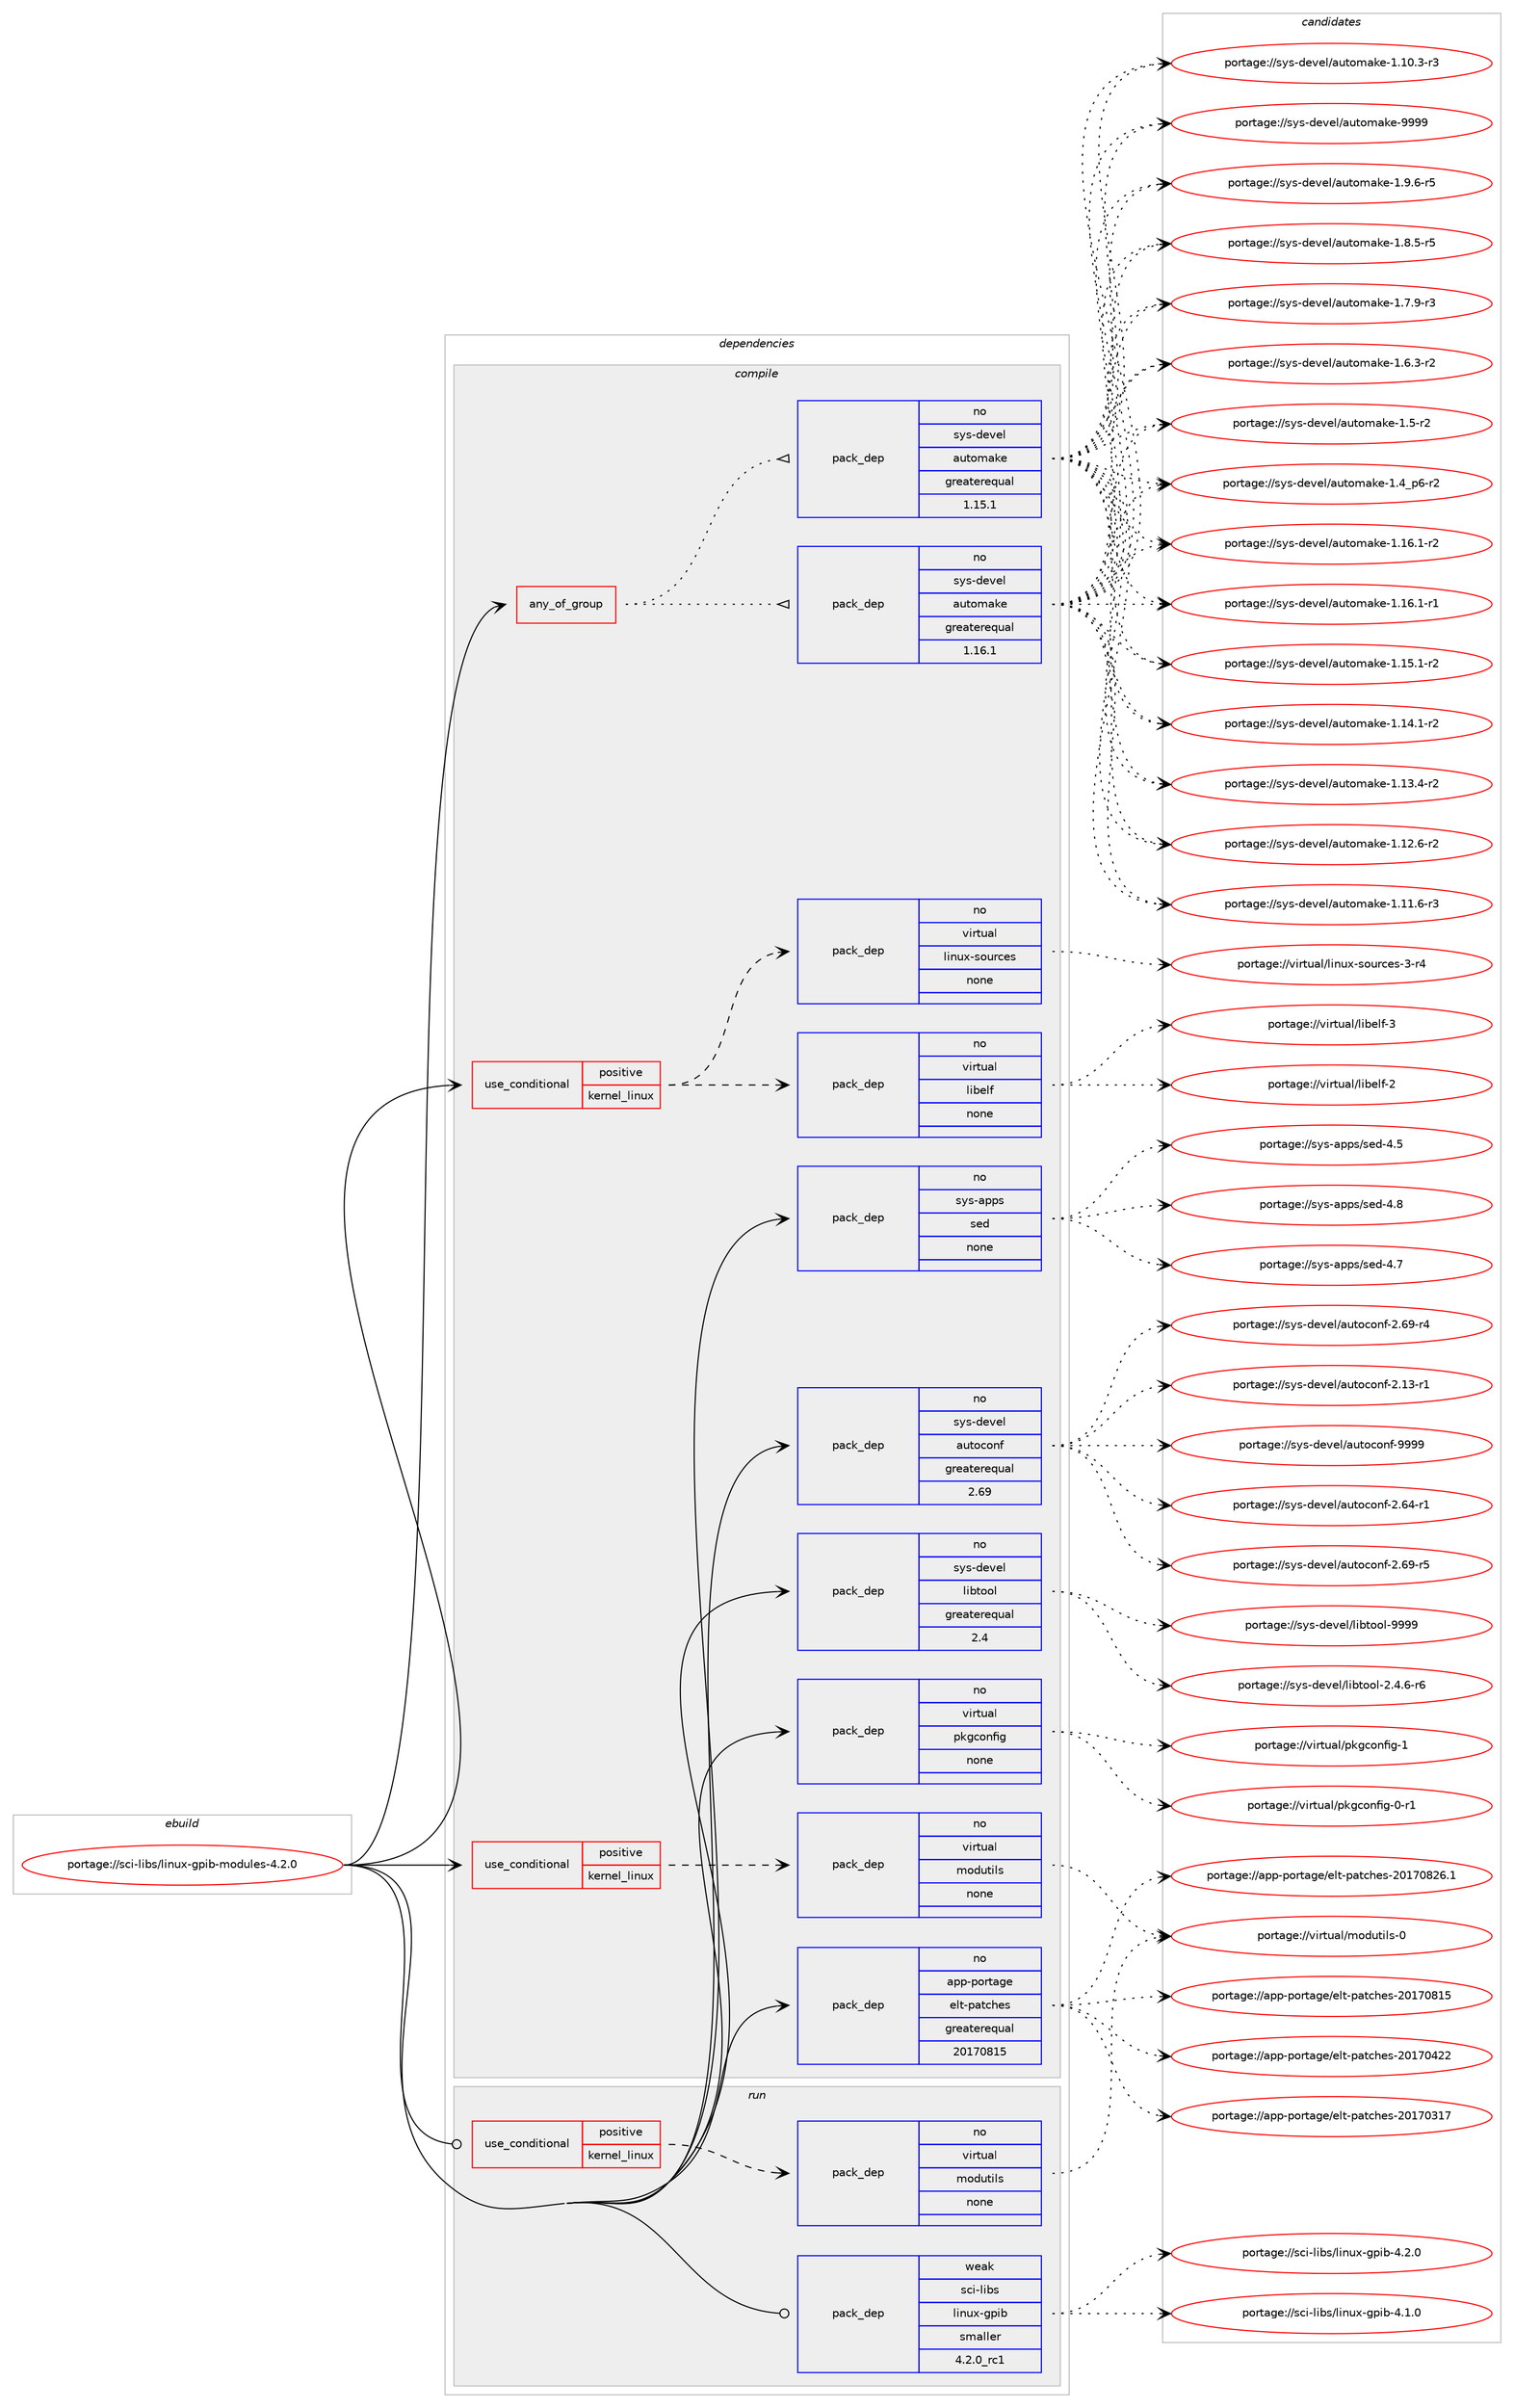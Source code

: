 digraph prolog {

# *************
# Graph options
# *************

newrank=true;
concentrate=true;
compound=true;
graph [rankdir=LR,fontname=Helvetica,fontsize=10,ranksep=1.5];#, ranksep=2.5, nodesep=0.2];
edge  [arrowhead=vee];
node  [fontname=Helvetica,fontsize=10];

# **********
# The ebuild
# **********

subgraph cluster_leftcol {
color=gray;
rank=same;
label=<<i>ebuild</i>>;
id [label="portage://sci-libs/linux-gpib-modules-4.2.0", color=red, width=4, href="../sci-libs/linux-gpib-modules-4.2.0.svg"];
}

# ****************
# The dependencies
# ****************

subgraph cluster_midcol {
color=gray;
label=<<i>dependencies</i>>;
subgraph cluster_compile {
fillcolor="#eeeeee";
style=filled;
label=<<i>compile</i>>;
subgraph any819 {
dependency38395 [label=<<TABLE BORDER="0" CELLBORDER="1" CELLSPACING="0" CELLPADDING="4"><TR><TD CELLPADDING="10">any_of_group</TD></TR></TABLE>>, shape=none, color=red];subgraph pack30570 {
dependency38396 [label=<<TABLE BORDER="0" CELLBORDER="1" CELLSPACING="0" CELLPADDING="4" WIDTH="220"><TR><TD ROWSPAN="6" CELLPADDING="30">pack_dep</TD></TR><TR><TD WIDTH="110">no</TD></TR><TR><TD>sys-devel</TD></TR><TR><TD>automake</TD></TR><TR><TD>greaterequal</TD></TR><TR><TD>1.16.1</TD></TR></TABLE>>, shape=none, color=blue];
}
dependency38395:e -> dependency38396:w [weight=20,style="dotted",arrowhead="oinv"];
subgraph pack30571 {
dependency38397 [label=<<TABLE BORDER="0" CELLBORDER="1" CELLSPACING="0" CELLPADDING="4" WIDTH="220"><TR><TD ROWSPAN="6" CELLPADDING="30">pack_dep</TD></TR><TR><TD WIDTH="110">no</TD></TR><TR><TD>sys-devel</TD></TR><TR><TD>automake</TD></TR><TR><TD>greaterequal</TD></TR><TR><TD>1.15.1</TD></TR></TABLE>>, shape=none, color=blue];
}
dependency38395:e -> dependency38397:w [weight=20,style="dotted",arrowhead="oinv"];
}
id:e -> dependency38395:w [weight=20,style="solid",arrowhead="vee"];
subgraph cond6996 {
dependency38398 [label=<<TABLE BORDER="0" CELLBORDER="1" CELLSPACING="0" CELLPADDING="4"><TR><TD ROWSPAN="3" CELLPADDING="10">use_conditional</TD></TR><TR><TD>positive</TD></TR><TR><TD>kernel_linux</TD></TR></TABLE>>, shape=none, color=red];
subgraph pack30572 {
dependency38399 [label=<<TABLE BORDER="0" CELLBORDER="1" CELLSPACING="0" CELLPADDING="4" WIDTH="220"><TR><TD ROWSPAN="6" CELLPADDING="30">pack_dep</TD></TR><TR><TD WIDTH="110">no</TD></TR><TR><TD>virtual</TD></TR><TR><TD>linux-sources</TD></TR><TR><TD>none</TD></TR><TR><TD></TD></TR></TABLE>>, shape=none, color=blue];
}
dependency38398:e -> dependency38399:w [weight=20,style="dashed",arrowhead="vee"];
subgraph pack30573 {
dependency38400 [label=<<TABLE BORDER="0" CELLBORDER="1" CELLSPACING="0" CELLPADDING="4" WIDTH="220"><TR><TD ROWSPAN="6" CELLPADDING="30">pack_dep</TD></TR><TR><TD WIDTH="110">no</TD></TR><TR><TD>virtual</TD></TR><TR><TD>libelf</TD></TR><TR><TD>none</TD></TR><TR><TD></TD></TR></TABLE>>, shape=none, color=blue];
}
dependency38398:e -> dependency38400:w [weight=20,style="dashed",arrowhead="vee"];
}
id:e -> dependency38398:w [weight=20,style="solid",arrowhead="vee"];
subgraph cond6997 {
dependency38401 [label=<<TABLE BORDER="0" CELLBORDER="1" CELLSPACING="0" CELLPADDING="4"><TR><TD ROWSPAN="3" CELLPADDING="10">use_conditional</TD></TR><TR><TD>positive</TD></TR><TR><TD>kernel_linux</TD></TR></TABLE>>, shape=none, color=red];
subgraph pack30574 {
dependency38402 [label=<<TABLE BORDER="0" CELLBORDER="1" CELLSPACING="0" CELLPADDING="4" WIDTH="220"><TR><TD ROWSPAN="6" CELLPADDING="30">pack_dep</TD></TR><TR><TD WIDTH="110">no</TD></TR><TR><TD>virtual</TD></TR><TR><TD>modutils</TD></TR><TR><TD>none</TD></TR><TR><TD></TD></TR></TABLE>>, shape=none, color=blue];
}
dependency38401:e -> dependency38402:w [weight=20,style="dashed",arrowhead="vee"];
}
id:e -> dependency38401:w [weight=20,style="solid",arrowhead="vee"];
subgraph pack30575 {
dependency38403 [label=<<TABLE BORDER="0" CELLBORDER="1" CELLSPACING="0" CELLPADDING="4" WIDTH="220"><TR><TD ROWSPAN="6" CELLPADDING="30">pack_dep</TD></TR><TR><TD WIDTH="110">no</TD></TR><TR><TD>app-portage</TD></TR><TR><TD>elt-patches</TD></TR><TR><TD>greaterequal</TD></TR><TR><TD>20170815</TD></TR></TABLE>>, shape=none, color=blue];
}
id:e -> dependency38403:w [weight=20,style="solid",arrowhead="vee"];
subgraph pack30576 {
dependency38404 [label=<<TABLE BORDER="0" CELLBORDER="1" CELLSPACING="0" CELLPADDING="4" WIDTH="220"><TR><TD ROWSPAN="6" CELLPADDING="30">pack_dep</TD></TR><TR><TD WIDTH="110">no</TD></TR><TR><TD>sys-apps</TD></TR><TR><TD>sed</TD></TR><TR><TD>none</TD></TR><TR><TD></TD></TR></TABLE>>, shape=none, color=blue];
}
id:e -> dependency38404:w [weight=20,style="solid",arrowhead="vee"];
subgraph pack30577 {
dependency38405 [label=<<TABLE BORDER="0" CELLBORDER="1" CELLSPACING="0" CELLPADDING="4" WIDTH="220"><TR><TD ROWSPAN="6" CELLPADDING="30">pack_dep</TD></TR><TR><TD WIDTH="110">no</TD></TR><TR><TD>sys-devel</TD></TR><TR><TD>autoconf</TD></TR><TR><TD>greaterequal</TD></TR><TR><TD>2.69</TD></TR></TABLE>>, shape=none, color=blue];
}
id:e -> dependency38405:w [weight=20,style="solid",arrowhead="vee"];
subgraph pack30578 {
dependency38406 [label=<<TABLE BORDER="0" CELLBORDER="1" CELLSPACING="0" CELLPADDING="4" WIDTH="220"><TR><TD ROWSPAN="6" CELLPADDING="30">pack_dep</TD></TR><TR><TD WIDTH="110">no</TD></TR><TR><TD>sys-devel</TD></TR><TR><TD>libtool</TD></TR><TR><TD>greaterequal</TD></TR><TR><TD>2.4</TD></TR></TABLE>>, shape=none, color=blue];
}
id:e -> dependency38406:w [weight=20,style="solid",arrowhead="vee"];
subgraph pack30579 {
dependency38407 [label=<<TABLE BORDER="0" CELLBORDER="1" CELLSPACING="0" CELLPADDING="4" WIDTH="220"><TR><TD ROWSPAN="6" CELLPADDING="30">pack_dep</TD></TR><TR><TD WIDTH="110">no</TD></TR><TR><TD>virtual</TD></TR><TR><TD>pkgconfig</TD></TR><TR><TD>none</TD></TR><TR><TD></TD></TR></TABLE>>, shape=none, color=blue];
}
id:e -> dependency38407:w [weight=20,style="solid",arrowhead="vee"];
}
subgraph cluster_compileandrun {
fillcolor="#eeeeee";
style=filled;
label=<<i>compile and run</i>>;
}
subgraph cluster_run {
fillcolor="#eeeeee";
style=filled;
label=<<i>run</i>>;
subgraph cond6998 {
dependency38408 [label=<<TABLE BORDER="0" CELLBORDER="1" CELLSPACING="0" CELLPADDING="4"><TR><TD ROWSPAN="3" CELLPADDING="10">use_conditional</TD></TR><TR><TD>positive</TD></TR><TR><TD>kernel_linux</TD></TR></TABLE>>, shape=none, color=red];
subgraph pack30580 {
dependency38409 [label=<<TABLE BORDER="0" CELLBORDER="1" CELLSPACING="0" CELLPADDING="4" WIDTH="220"><TR><TD ROWSPAN="6" CELLPADDING="30">pack_dep</TD></TR><TR><TD WIDTH="110">no</TD></TR><TR><TD>virtual</TD></TR><TR><TD>modutils</TD></TR><TR><TD>none</TD></TR><TR><TD></TD></TR></TABLE>>, shape=none, color=blue];
}
dependency38408:e -> dependency38409:w [weight=20,style="dashed",arrowhead="vee"];
}
id:e -> dependency38408:w [weight=20,style="solid",arrowhead="odot"];
subgraph pack30581 {
dependency38410 [label=<<TABLE BORDER="0" CELLBORDER="1" CELLSPACING="0" CELLPADDING="4" WIDTH="220"><TR><TD ROWSPAN="6" CELLPADDING="30">pack_dep</TD></TR><TR><TD WIDTH="110">weak</TD></TR><TR><TD>sci-libs</TD></TR><TR><TD>linux-gpib</TD></TR><TR><TD>smaller</TD></TR><TR><TD>4.2.0_rc1</TD></TR></TABLE>>, shape=none, color=blue];
}
id:e -> dependency38410:w [weight=20,style="solid",arrowhead="odot"];
}
}

# **************
# The candidates
# **************

subgraph cluster_choices {
rank=same;
color=gray;
label=<<i>candidates</i>>;

subgraph choice30570 {
color=black;
nodesep=1;
choice115121115451001011181011084797117116111109971071014557575757 [label="portage://sys-devel/automake-9999", color=red, width=4,href="../sys-devel/automake-9999.svg"];
choice115121115451001011181011084797117116111109971071014549465746544511453 [label="portage://sys-devel/automake-1.9.6-r5", color=red, width=4,href="../sys-devel/automake-1.9.6-r5.svg"];
choice115121115451001011181011084797117116111109971071014549465646534511453 [label="portage://sys-devel/automake-1.8.5-r5", color=red, width=4,href="../sys-devel/automake-1.8.5-r5.svg"];
choice115121115451001011181011084797117116111109971071014549465546574511451 [label="portage://sys-devel/automake-1.7.9-r3", color=red, width=4,href="../sys-devel/automake-1.7.9-r3.svg"];
choice115121115451001011181011084797117116111109971071014549465446514511450 [label="portage://sys-devel/automake-1.6.3-r2", color=red, width=4,href="../sys-devel/automake-1.6.3-r2.svg"];
choice11512111545100101118101108479711711611110997107101454946534511450 [label="portage://sys-devel/automake-1.5-r2", color=red, width=4,href="../sys-devel/automake-1.5-r2.svg"];
choice115121115451001011181011084797117116111109971071014549465295112544511450 [label="portage://sys-devel/automake-1.4_p6-r2", color=red, width=4,href="../sys-devel/automake-1.4_p6-r2.svg"];
choice11512111545100101118101108479711711611110997107101454946495446494511450 [label="portage://sys-devel/automake-1.16.1-r2", color=red, width=4,href="../sys-devel/automake-1.16.1-r2.svg"];
choice11512111545100101118101108479711711611110997107101454946495446494511449 [label="portage://sys-devel/automake-1.16.1-r1", color=red, width=4,href="../sys-devel/automake-1.16.1-r1.svg"];
choice11512111545100101118101108479711711611110997107101454946495346494511450 [label="portage://sys-devel/automake-1.15.1-r2", color=red, width=4,href="../sys-devel/automake-1.15.1-r2.svg"];
choice11512111545100101118101108479711711611110997107101454946495246494511450 [label="portage://sys-devel/automake-1.14.1-r2", color=red, width=4,href="../sys-devel/automake-1.14.1-r2.svg"];
choice11512111545100101118101108479711711611110997107101454946495146524511450 [label="portage://sys-devel/automake-1.13.4-r2", color=red, width=4,href="../sys-devel/automake-1.13.4-r2.svg"];
choice11512111545100101118101108479711711611110997107101454946495046544511450 [label="portage://sys-devel/automake-1.12.6-r2", color=red, width=4,href="../sys-devel/automake-1.12.6-r2.svg"];
choice11512111545100101118101108479711711611110997107101454946494946544511451 [label="portage://sys-devel/automake-1.11.6-r3", color=red, width=4,href="../sys-devel/automake-1.11.6-r3.svg"];
choice11512111545100101118101108479711711611110997107101454946494846514511451 [label="portage://sys-devel/automake-1.10.3-r3", color=red, width=4,href="../sys-devel/automake-1.10.3-r3.svg"];
dependency38396:e -> choice115121115451001011181011084797117116111109971071014557575757:w [style=dotted,weight="100"];
dependency38396:e -> choice115121115451001011181011084797117116111109971071014549465746544511453:w [style=dotted,weight="100"];
dependency38396:e -> choice115121115451001011181011084797117116111109971071014549465646534511453:w [style=dotted,weight="100"];
dependency38396:e -> choice115121115451001011181011084797117116111109971071014549465546574511451:w [style=dotted,weight="100"];
dependency38396:e -> choice115121115451001011181011084797117116111109971071014549465446514511450:w [style=dotted,weight="100"];
dependency38396:e -> choice11512111545100101118101108479711711611110997107101454946534511450:w [style=dotted,weight="100"];
dependency38396:e -> choice115121115451001011181011084797117116111109971071014549465295112544511450:w [style=dotted,weight="100"];
dependency38396:e -> choice11512111545100101118101108479711711611110997107101454946495446494511450:w [style=dotted,weight="100"];
dependency38396:e -> choice11512111545100101118101108479711711611110997107101454946495446494511449:w [style=dotted,weight="100"];
dependency38396:e -> choice11512111545100101118101108479711711611110997107101454946495346494511450:w [style=dotted,weight="100"];
dependency38396:e -> choice11512111545100101118101108479711711611110997107101454946495246494511450:w [style=dotted,weight="100"];
dependency38396:e -> choice11512111545100101118101108479711711611110997107101454946495146524511450:w [style=dotted,weight="100"];
dependency38396:e -> choice11512111545100101118101108479711711611110997107101454946495046544511450:w [style=dotted,weight="100"];
dependency38396:e -> choice11512111545100101118101108479711711611110997107101454946494946544511451:w [style=dotted,weight="100"];
dependency38396:e -> choice11512111545100101118101108479711711611110997107101454946494846514511451:w [style=dotted,weight="100"];
}
subgraph choice30571 {
color=black;
nodesep=1;
choice115121115451001011181011084797117116111109971071014557575757 [label="portage://sys-devel/automake-9999", color=red, width=4,href="../sys-devel/automake-9999.svg"];
choice115121115451001011181011084797117116111109971071014549465746544511453 [label="portage://sys-devel/automake-1.9.6-r5", color=red, width=4,href="../sys-devel/automake-1.9.6-r5.svg"];
choice115121115451001011181011084797117116111109971071014549465646534511453 [label="portage://sys-devel/automake-1.8.5-r5", color=red, width=4,href="../sys-devel/automake-1.8.5-r5.svg"];
choice115121115451001011181011084797117116111109971071014549465546574511451 [label="portage://sys-devel/automake-1.7.9-r3", color=red, width=4,href="../sys-devel/automake-1.7.9-r3.svg"];
choice115121115451001011181011084797117116111109971071014549465446514511450 [label="portage://sys-devel/automake-1.6.3-r2", color=red, width=4,href="../sys-devel/automake-1.6.3-r2.svg"];
choice11512111545100101118101108479711711611110997107101454946534511450 [label="portage://sys-devel/automake-1.5-r2", color=red, width=4,href="../sys-devel/automake-1.5-r2.svg"];
choice115121115451001011181011084797117116111109971071014549465295112544511450 [label="portage://sys-devel/automake-1.4_p6-r2", color=red, width=4,href="../sys-devel/automake-1.4_p6-r2.svg"];
choice11512111545100101118101108479711711611110997107101454946495446494511450 [label="portage://sys-devel/automake-1.16.1-r2", color=red, width=4,href="../sys-devel/automake-1.16.1-r2.svg"];
choice11512111545100101118101108479711711611110997107101454946495446494511449 [label="portage://sys-devel/automake-1.16.1-r1", color=red, width=4,href="../sys-devel/automake-1.16.1-r1.svg"];
choice11512111545100101118101108479711711611110997107101454946495346494511450 [label="portage://sys-devel/automake-1.15.1-r2", color=red, width=4,href="../sys-devel/automake-1.15.1-r2.svg"];
choice11512111545100101118101108479711711611110997107101454946495246494511450 [label="portage://sys-devel/automake-1.14.1-r2", color=red, width=4,href="../sys-devel/automake-1.14.1-r2.svg"];
choice11512111545100101118101108479711711611110997107101454946495146524511450 [label="portage://sys-devel/automake-1.13.4-r2", color=red, width=4,href="../sys-devel/automake-1.13.4-r2.svg"];
choice11512111545100101118101108479711711611110997107101454946495046544511450 [label="portage://sys-devel/automake-1.12.6-r2", color=red, width=4,href="../sys-devel/automake-1.12.6-r2.svg"];
choice11512111545100101118101108479711711611110997107101454946494946544511451 [label="portage://sys-devel/automake-1.11.6-r3", color=red, width=4,href="../sys-devel/automake-1.11.6-r3.svg"];
choice11512111545100101118101108479711711611110997107101454946494846514511451 [label="portage://sys-devel/automake-1.10.3-r3", color=red, width=4,href="../sys-devel/automake-1.10.3-r3.svg"];
dependency38397:e -> choice115121115451001011181011084797117116111109971071014557575757:w [style=dotted,weight="100"];
dependency38397:e -> choice115121115451001011181011084797117116111109971071014549465746544511453:w [style=dotted,weight="100"];
dependency38397:e -> choice115121115451001011181011084797117116111109971071014549465646534511453:w [style=dotted,weight="100"];
dependency38397:e -> choice115121115451001011181011084797117116111109971071014549465546574511451:w [style=dotted,weight="100"];
dependency38397:e -> choice115121115451001011181011084797117116111109971071014549465446514511450:w [style=dotted,weight="100"];
dependency38397:e -> choice11512111545100101118101108479711711611110997107101454946534511450:w [style=dotted,weight="100"];
dependency38397:e -> choice115121115451001011181011084797117116111109971071014549465295112544511450:w [style=dotted,weight="100"];
dependency38397:e -> choice11512111545100101118101108479711711611110997107101454946495446494511450:w [style=dotted,weight="100"];
dependency38397:e -> choice11512111545100101118101108479711711611110997107101454946495446494511449:w [style=dotted,weight="100"];
dependency38397:e -> choice11512111545100101118101108479711711611110997107101454946495346494511450:w [style=dotted,weight="100"];
dependency38397:e -> choice11512111545100101118101108479711711611110997107101454946495246494511450:w [style=dotted,weight="100"];
dependency38397:e -> choice11512111545100101118101108479711711611110997107101454946495146524511450:w [style=dotted,weight="100"];
dependency38397:e -> choice11512111545100101118101108479711711611110997107101454946495046544511450:w [style=dotted,weight="100"];
dependency38397:e -> choice11512111545100101118101108479711711611110997107101454946494946544511451:w [style=dotted,weight="100"];
dependency38397:e -> choice11512111545100101118101108479711711611110997107101454946494846514511451:w [style=dotted,weight="100"];
}
subgraph choice30572 {
color=black;
nodesep=1;
choice1181051141161179710847108105110117120451151111171149910111545514511452 [label="portage://virtual/linux-sources-3-r4", color=red, width=4,href="../virtual/linux-sources-3-r4.svg"];
dependency38399:e -> choice1181051141161179710847108105110117120451151111171149910111545514511452:w [style=dotted,weight="100"];
}
subgraph choice30573 {
color=black;
nodesep=1;
choice1181051141161179710847108105981011081024551 [label="portage://virtual/libelf-3", color=red, width=4,href="../virtual/libelf-3.svg"];
choice1181051141161179710847108105981011081024550 [label="portage://virtual/libelf-2", color=red, width=4,href="../virtual/libelf-2.svg"];
dependency38400:e -> choice1181051141161179710847108105981011081024551:w [style=dotted,weight="100"];
dependency38400:e -> choice1181051141161179710847108105981011081024550:w [style=dotted,weight="100"];
}
subgraph choice30574 {
color=black;
nodesep=1;
choice11810511411611797108471091111001171161051081154548 [label="portage://virtual/modutils-0", color=red, width=4,href="../virtual/modutils-0.svg"];
dependency38402:e -> choice11810511411611797108471091111001171161051081154548:w [style=dotted,weight="100"];
}
subgraph choice30575 {
color=black;
nodesep=1;
choice971121124511211111411697103101471011081164511297116991041011154550484955485650544649 [label="portage://app-portage/elt-patches-20170826.1", color=red, width=4,href="../app-portage/elt-patches-20170826.1.svg"];
choice97112112451121111141169710310147101108116451129711699104101115455048495548564953 [label="portage://app-portage/elt-patches-20170815", color=red, width=4,href="../app-portage/elt-patches-20170815.svg"];
choice97112112451121111141169710310147101108116451129711699104101115455048495548525050 [label="portage://app-portage/elt-patches-20170422", color=red, width=4,href="../app-portage/elt-patches-20170422.svg"];
choice97112112451121111141169710310147101108116451129711699104101115455048495548514955 [label="portage://app-portage/elt-patches-20170317", color=red, width=4,href="../app-portage/elt-patches-20170317.svg"];
dependency38403:e -> choice971121124511211111411697103101471011081164511297116991041011154550484955485650544649:w [style=dotted,weight="100"];
dependency38403:e -> choice97112112451121111141169710310147101108116451129711699104101115455048495548564953:w [style=dotted,weight="100"];
dependency38403:e -> choice97112112451121111141169710310147101108116451129711699104101115455048495548525050:w [style=dotted,weight="100"];
dependency38403:e -> choice97112112451121111141169710310147101108116451129711699104101115455048495548514955:w [style=dotted,weight="100"];
}
subgraph choice30576 {
color=black;
nodesep=1;
choice11512111545971121121154711510110045524656 [label="portage://sys-apps/sed-4.8", color=red, width=4,href="../sys-apps/sed-4.8.svg"];
choice11512111545971121121154711510110045524655 [label="portage://sys-apps/sed-4.7", color=red, width=4,href="../sys-apps/sed-4.7.svg"];
choice11512111545971121121154711510110045524653 [label="portage://sys-apps/sed-4.5", color=red, width=4,href="../sys-apps/sed-4.5.svg"];
dependency38404:e -> choice11512111545971121121154711510110045524656:w [style=dotted,weight="100"];
dependency38404:e -> choice11512111545971121121154711510110045524655:w [style=dotted,weight="100"];
dependency38404:e -> choice11512111545971121121154711510110045524653:w [style=dotted,weight="100"];
}
subgraph choice30577 {
color=black;
nodesep=1;
choice115121115451001011181011084797117116111991111101024557575757 [label="portage://sys-devel/autoconf-9999", color=red, width=4,href="../sys-devel/autoconf-9999.svg"];
choice1151211154510010111810110847971171161119911111010245504654574511453 [label="portage://sys-devel/autoconf-2.69-r5", color=red, width=4,href="../sys-devel/autoconf-2.69-r5.svg"];
choice1151211154510010111810110847971171161119911111010245504654574511452 [label="portage://sys-devel/autoconf-2.69-r4", color=red, width=4,href="../sys-devel/autoconf-2.69-r4.svg"];
choice1151211154510010111810110847971171161119911111010245504654524511449 [label="portage://sys-devel/autoconf-2.64-r1", color=red, width=4,href="../sys-devel/autoconf-2.64-r1.svg"];
choice1151211154510010111810110847971171161119911111010245504649514511449 [label="portage://sys-devel/autoconf-2.13-r1", color=red, width=4,href="../sys-devel/autoconf-2.13-r1.svg"];
dependency38405:e -> choice115121115451001011181011084797117116111991111101024557575757:w [style=dotted,weight="100"];
dependency38405:e -> choice1151211154510010111810110847971171161119911111010245504654574511453:w [style=dotted,weight="100"];
dependency38405:e -> choice1151211154510010111810110847971171161119911111010245504654574511452:w [style=dotted,weight="100"];
dependency38405:e -> choice1151211154510010111810110847971171161119911111010245504654524511449:w [style=dotted,weight="100"];
dependency38405:e -> choice1151211154510010111810110847971171161119911111010245504649514511449:w [style=dotted,weight="100"];
}
subgraph choice30578 {
color=black;
nodesep=1;
choice1151211154510010111810110847108105981161111111084557575757 [label="portage://sys-devel/libtool-9999", color=red, width=4,href="../sys-devel/libtool-9999.svg"];
choice1151211154510010111810110847108105981161111111084550465246544511454 [label="portage://sys-devel/libtool-2.4.6-r6", color=red, width=4,href="../sys-devel/libtool-2.4.6-r6.svg"];
dependency38406:e -> choice1151211154510010111810110847108105981161111111084557575757:w [style=dotted,weight="100"];
dependency38406:e -> choice1151211154510010111810110847108105981161111111084550465246544511454:w [style=dotted,weight="100"];
}
subgraph choice30579 {
color=black;
nodesep=1;
choice1181051141161179710847112107103991111101021051034549 [label="portage://virtual/pkgconfig-1", color=red, width=4,href="../virtual/pkgconfig-1.svg"];
choice11810511411611797108471121071039911111010210510345484511449 [label="portage://virtual/pkgconfig-0-r1", color=red, width=4,href="../virtual/pkgconfig-0-r1.svg"];
dependency38407:e -> choice1181051141161179710847112107103991111101021051034549:w [style=dotted,weight="100"];
dependency38407:e -> choice11810511411611797108471121071039911111010210510345484511449:w [style=dotted,weight="100"];
}
subgraph choice30580 {
color=black;
nodesep=1;
choice11810511411611797108471091111001171161051081154548 [label="portage://virtual/modutils-0", color=red, width=4,href="../virtual/modutils-0.svg"];
dependency38409:e -> choice11810511411611797108471091111001171161051081154548:w [style=dotted,weight="100"];
}
subgraph choice30581 {
color=black;
nodesep=1;
choice115991054510810598115471081051101171204510311210598455246504648 [label="portage://sci-libs/linux-gpib-4.2.0", color=red, width=4,href="../sci-libs/linux-gpib-4.2.0.svg"];
choice115991054510810598115471081051101171204510311210598455246494648 [label="portage://sci-libs/linux-gpib-4.1.0", color=red, width=4,href="../sci-libs/linux-gpib-4.1.0.svg"];
dependency38410:e -> choice115991054510810598115471081051101171204510311210598455246504648:w [style=dotted,weight="100"];
dependency38410:e -> choice115991054510810598115471081051101171204510311210598455246494648:w [style=dotted,weight="100"];
}
}

}
